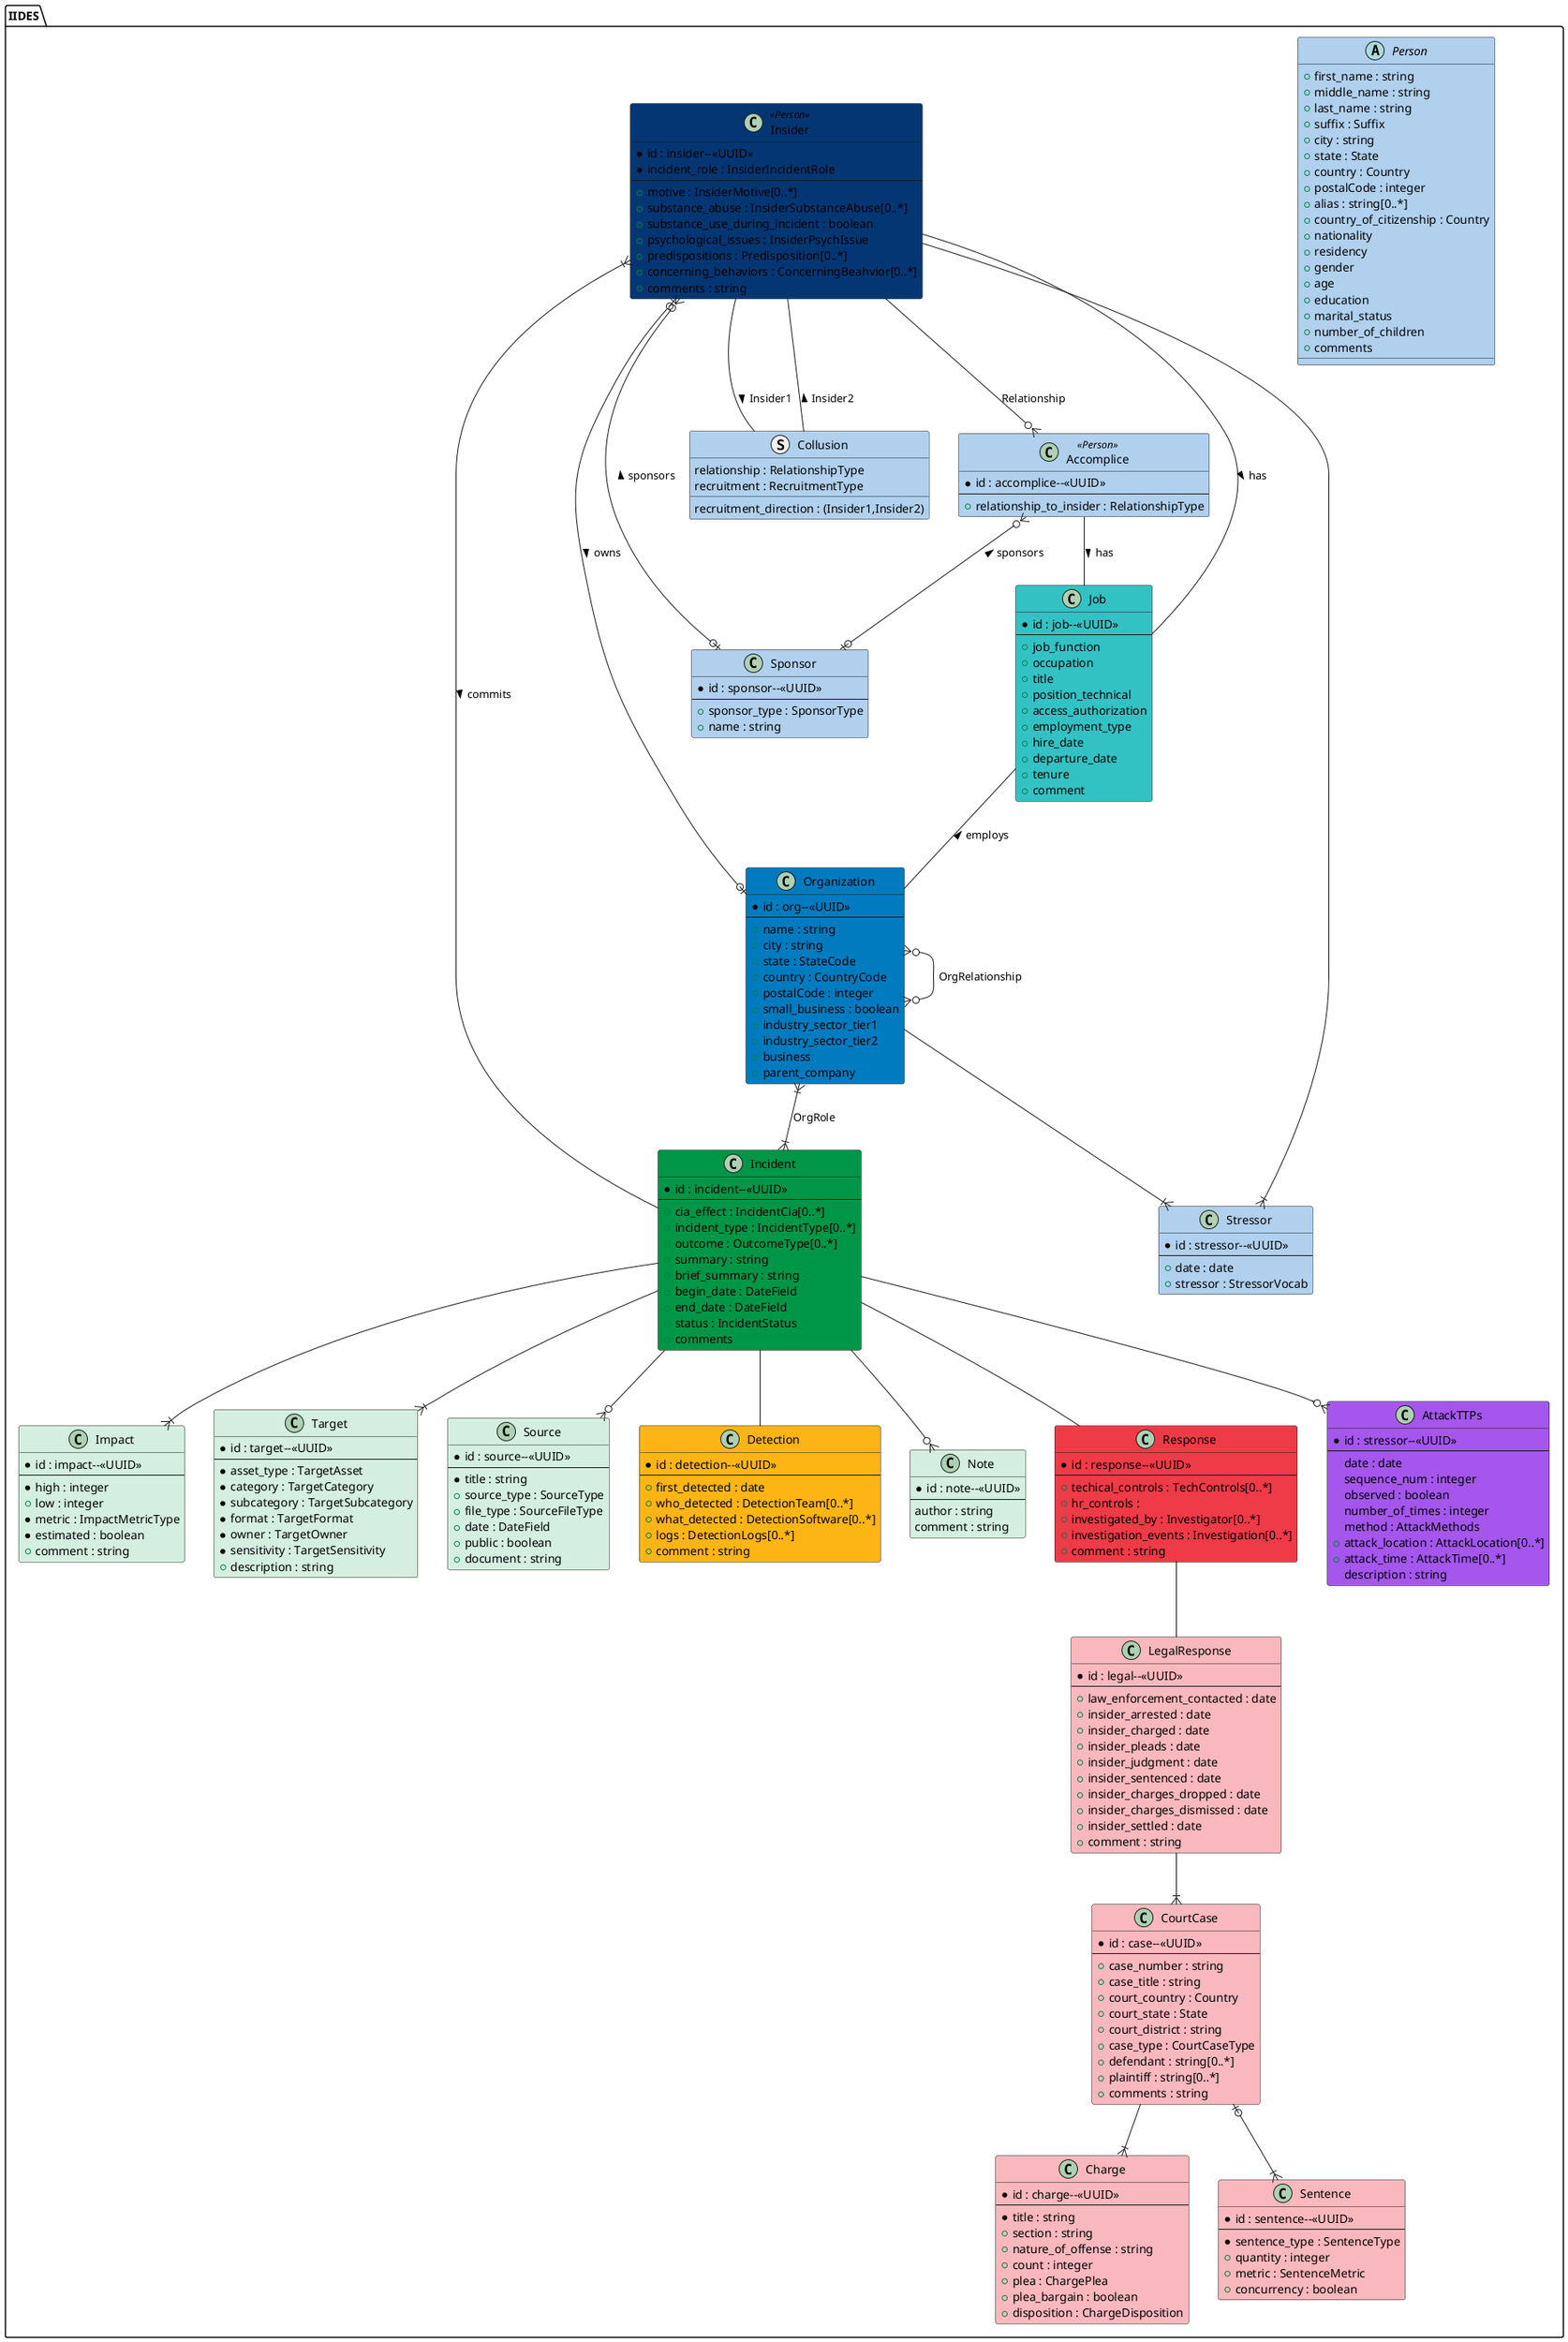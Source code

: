 @startuml IIDES
package "IIDES" #fff {

    abstract Person #b0d0ed {
        + first_name : string
        + middle_name : string
        + last_name : string
        + suffix : Suffix
        + city : string
        + state : State
        + country : Country
        + postalCode : integer
        + alias : string[0..*]
        + country_of_citizenship : Country
        + nationality
        + residency
        + gender
        + age
        + education
        + marital_status
        + number_of_children
        + comments
    }

    class Insider <<Person>> #043673 {
        * id : insider--<<UUID>>
        * incident_role : InsiderIncidentRole
        --
        + motive : InsiderMotive[0..*]
        + substance_abuse : InsiderSubstanceAbuse[0..*]
        + substance_use_during_incident : boolean
        + psychological_issues : InsiderPsychIssue
        + predispositions : Predisposition[0..*]
        + concerning_behaviors : ConcerningBeahvior[0..*]
        + comments : string
    }

    class Accomplice <<Person>> #b0d0ed {
        * id : accomplice--<<UUID>>
        --
        + relationship_to_insider : RelationshipType
    }
    struct Collusion #b0d0ed {
        relationship : RelationshipType
        recruitment : RecruitmentType
        recruitment_direction : (Insider1,Insider2)
    }

    class Organization #007BC0 {
        * id : org--<<UUID>>
        --
        + name : string
        + city : string
        + state : StateCode
        + country : CountryCode
        + postalCode : integer
        + small_business : boolean
        + industry_sector_tier1
        + industry_sector_tier2
        + business
        + parent_company
    }

    class Sponsor #b0d0ed {
        * id : sponsor--<<UUID>>
        --
        + sponsor_type : SponsorType
        + name : string
    }

    class Incident #009647 {
        * id : incident--<<UUID>>
        --
        + cia_effect : IncidentCia[0..*]
        + incident_type : IncidentType[0..*]
        + outcome : OutcomeType[0..*]
        + summary : string
        + brief_summary : string
        + begin_date : DateField
        + end_date : DateField
        + status : IncidentStatus
        + comments
    }

    class Job #33c2C4 {
        * id : job--<<UUID>>
        --
        + job_function
        + occupation
        + title
        + position_technical
        + access_authorization
        + employment_type
        + hire_date
        + departure_date
        + tenure
        + comment
    }
    class Impact #D4EFDF {
        * id : impact--<<UUID>>
        --
        * high : integer
        + low : integer
        * metric : ImpactMetricType
        * estimated : boolean
        + comment : string
    }
    class Target #D4EFDF {
        * id : target--<<UUID>>
        --
        * asset_type : TargetAsset
        * category : TargetCategory
        * subcategory : TargetSubcategory
        * format : TargetFormat
        * owner : TargetOwner
        * sensitivity : TargetSensitivity
        + description : string
    }
    class Source #D4EFDF {
        * id : source--<<UUID>>
        --
        * title : string
        + source_type : SourceType
        + file_type : SourceFileType
        + date : DateField
        + public : boolean
        + document : string
    }
    class CourtCase #f9b8bd {
        * id : case--<<UUID>>
        --
        + case_number : string
        + case_title : string
        + court_country : Country
        + court_state : State
        + court_district : string
        + case_type : CourtCaseType
        + defendant : string[0..*]
        + plaintiff : string[0..*]
        + comments : string
    }
    class Charge #f9b8bd {
        * id : charge--<<UUID>>
        --
        * title : string
        + section : string
        + nature_of_offense : string
        + count : integer
        + plea : ChargePlea
        + plea_bargain : boolean
        + disposition : ChargeDisposition
    }
    class Sentence #f9b8bd {
        * id : sentence--<<UUID>>
        --
        * sentence_type : SentenceType
        + quantity : integer
        + metric : SentenceMetric
        + concurrency : boolean
    }
    class Detection #FDB515 {
        * id : detection--<<UUID>>
        --
        + first_detected : date
        + who_detected : DetectionTeam[0..*]
        + what_detected : DetectionSoftware[0..*]
        + logs : DetectionLogs[0..*]
        + comment : string
    }
    class Note #D4EFDF {
        * id : note--<<UUID>>
        --
        author : string
        comment : string
    }
    class Response #EF3A47 {
        * id : response--<<UUID>>
        --
        + techical_controls : TechControls[0..*]
        + hr_controls : 
        + investigated_by : Investigator[0..*]
        + investigation_events : Investigation[0..*]
        + comment : string
    }
    class LegalResponse #f9b8bd {
        * id : legal--<<UUID>>
        --
        + law_enforcement_contacted : date
        + insider_arrested : date
        + insider_charged : date
        + insider_pleads : date
        + insider_judgment : date
        + insider_sentenced : date
        + insider_charges_dropped : date
        + insider_charges_dismissed : date
        + insider_settled : date
        + comment : string
    }
    class Stressor #b0d0ed {
        * id : stressor--<<UUID>>
        --
        + date : date
        + stressor : StressorVocab
    }
    class AttackTTPs #A456ED {
        * id : stressor--<<UUID>>
        --
        date : date
        sequence_num : integer
        observed : boolean
        number_of_times : integer
        method : AttackMethods
        + attack_location : AttackLocation[0..*]
        + attack_time : AttackTime[0..*]
        description : string
    }

    Insider --o{ Accomplice : Relationship
    Incident --|{ Insider : commits <
    Accomplice -- Job : has >
    Job -- Organization : employs <
    Insider -- Job : has >
    Organization }|--|{ Incident : OrgRole
    Organization }o--o{ Organization : OrgRelationship
    Insider }o--o| Sponsor : sponsors <
    Accomplice }o--o| Sponsor : sponsors <
    Insider |o--o| Organization : owns >
    Insider -- Collusion : Insider2 <
    Collusion -- Insider : Insider1 <
    Incident --|{ Impact
    Incident --|{ Target
    Incident --o{ Source
    Incident --o{ Note
    CourtCase --|{ Charge
    CourtCase |o--|{ Sentence
    Incident -- Detection
    Incident -- Response
    Response -- LegalResponse
    LegalResponse --|{ CourtCase
    Organization --|{ Stressor
    Stressor }|-- Insider
    Incident --o{ AttackTTPs
}
@enduml